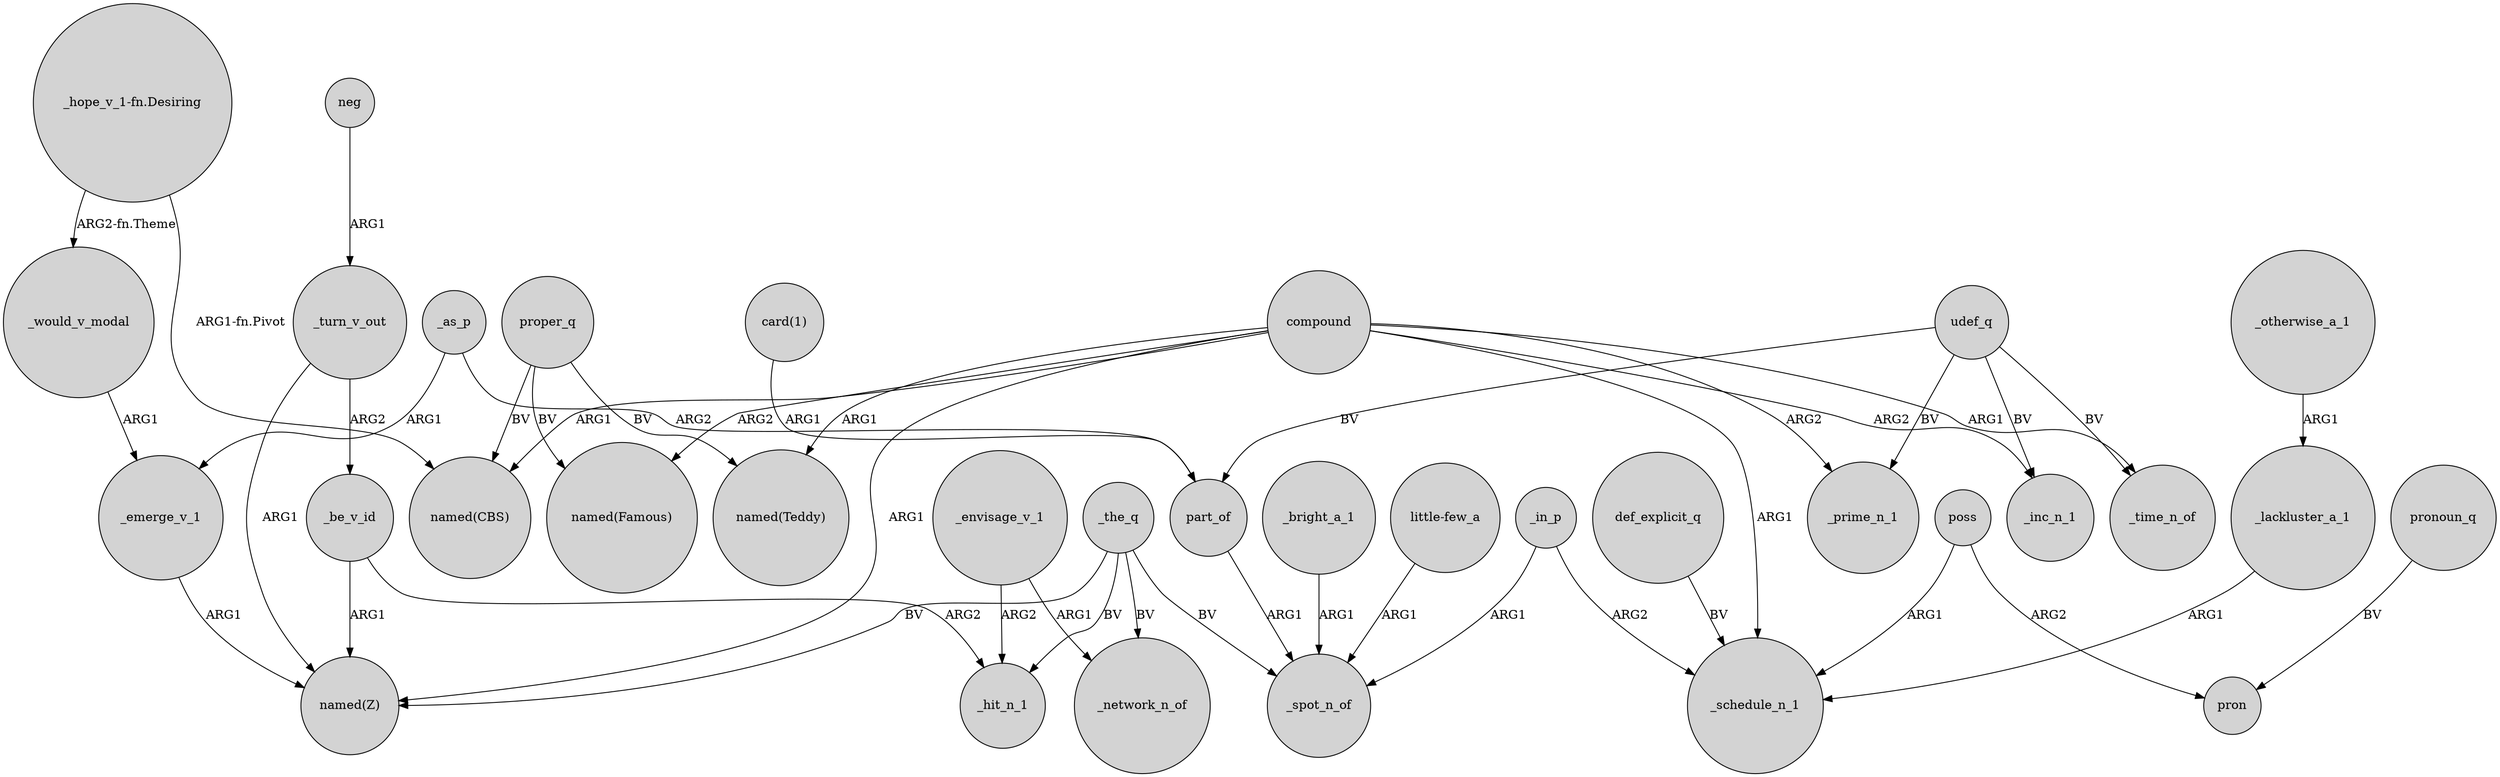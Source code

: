 digraph {
	node [shape=circle style=filled]
	compound -> "named(Famous)" [label=ARG2]
	udef_q -> part_of [label=BV]
	udef_q -> _inc_n_1 [label=BV]
	def_explicit_q -> _schedule_n_1 [label=BV]
	compound -> _time_n_of [label=ARG1]
	poss -> pron [label=ARG2]
	_envisage_v_1 -> _network_n_of [label=ARG1]
	_as_p -> part_of [label=ARG2]
	proper_q -> "named(Famous)" [label=BV]
	proper_q -> "named(CBS)" [label=BV]
	_in_p -> _schedule_n_1 [label=ARG2]
	compound -> "named(Z)" [label=ARG1]
	part_of -> _spot_n_of [label=ARG1]
	_otherwise_a_1 -> _lackluster_a_1 [label=ARG1]
	_bright_a_1 -> _spot_n_of [label=ARG1]
	compound -> _prime_n_1 [label=ARG2]
	_be_v_id -> "named(Z)" [label=ARG1]
	proper_q -> "named(Teddy)" [label=BV]
	_the_q -> _hit_n_1 [label=BV]
	compound -> "named(Teddy)" [label=ARG1]
	_the_q -> _spot_n_of [label=BV]
	_be_v_id -> _hit_n_1 [label=ARG2]
	_as_p -> _emerge_v_1 [label=ARG1]
	_in_p -> _spot_n_of [label=ARG1]
	pronoun_q -> pron [label=BV]
	_the_q -> _network_n_of [label=BV]
	_would_v_modal -> _emerge_v_1 [label=ARG1]
	_envisage_v_1 -> _hit_n_1 [label=ARG2]
	udef_q -> _time_n_of [label=BV]
	_emerge_v_1 -> "named(Z)" [label=ARG1]
	poss -> _schedule_n_1 [label=ARG1]
	neg -> _turn_v_out [label=ARG1]
	"card(1)" -> part_of [label=ARG1]
	compound -> _schedule_n_1 [label=ARG1]
	_turn_v_out -> "named(Z)" [label=ARG1]
	_the_q -> "named(Z)" [label=BV]
	udef_q -> _prime_n_1 [label=BV]
	"_hope_v_1-fn.Desiring" -> _would_v_modal [label="ARG2-fn.Theme"]
	_lackluster_a_1 -> _schedule_n_1 [label=ARG1]
	compound -> _inc_n_1 [label=ARG2]
	"_hope_v_1-fn.Desiring" -> "named(CBS)" [label="ARG1-fn.Pivot"]
	"little-few_a" -> _spot_n_of [label=ARG1]
	compound -> "named(CBS)" [label=ARG1]
	_turn_v_out -> _be_v_id [label=ARG2]
}
